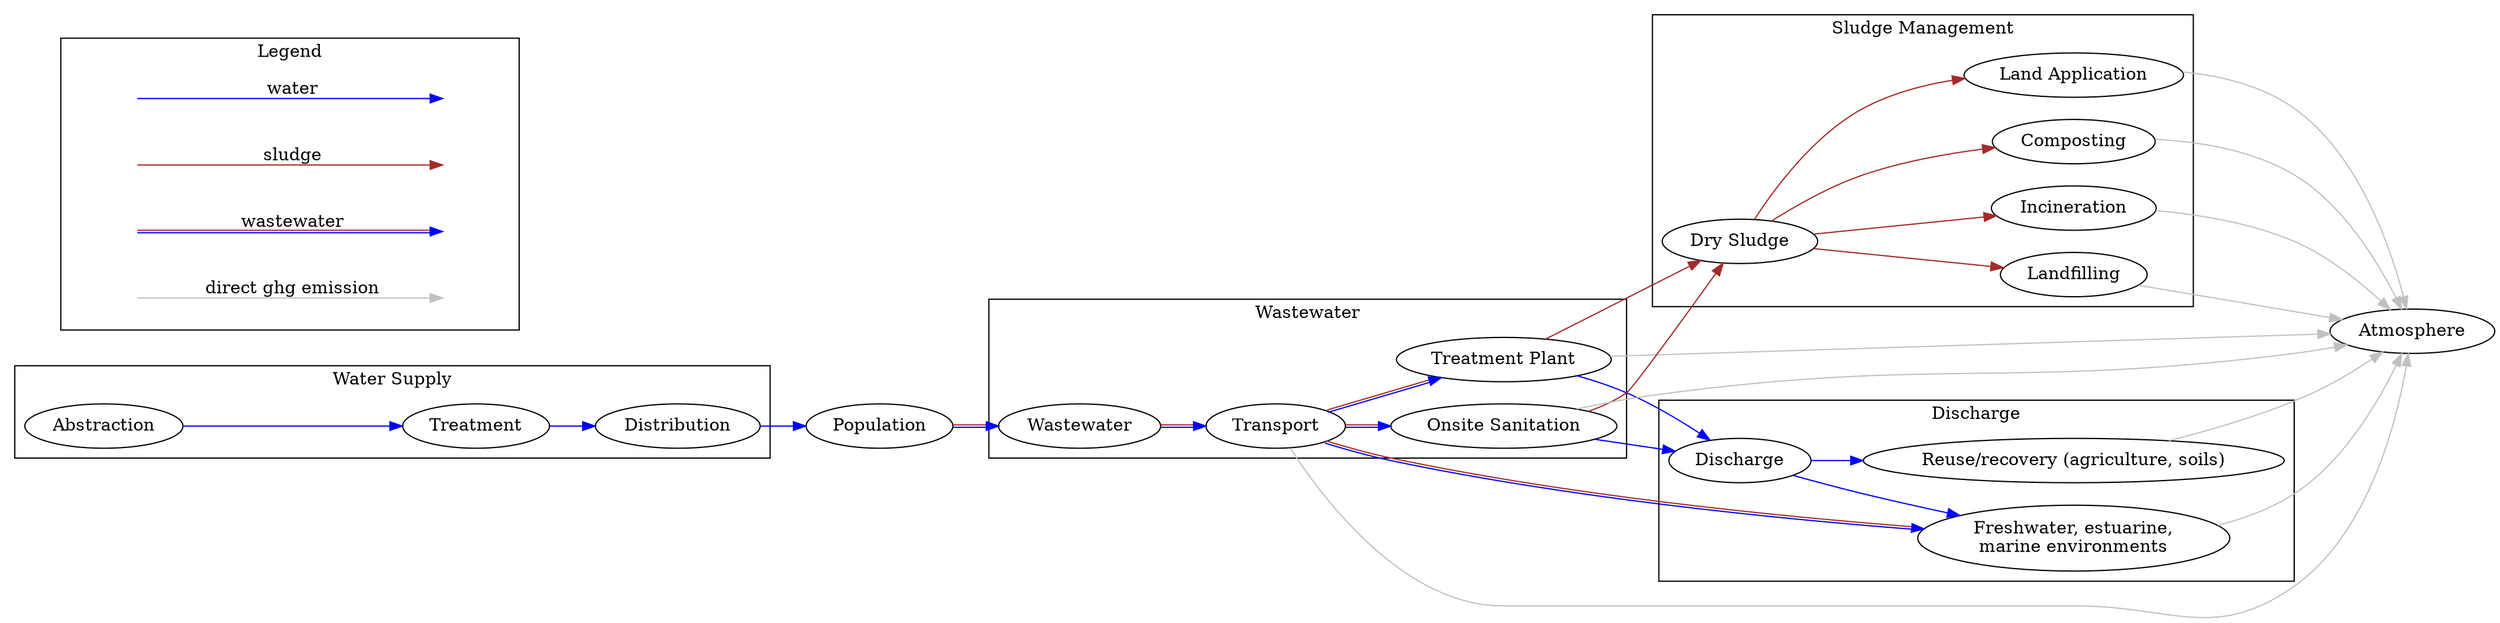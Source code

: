 digraph MyGraph {
  rankdir="LR";

  wsa [label="Abstraction"]
  wst [label="Treatment"]
  wsd [label="Distribution"]
  pop [label="Population"]
  ww  [label="Wastewater"]
  tra [label="Transport"]

  wwt [label="Treatment Plant"]
  ons [label="Onsite Sanitation"]

  dis [label="Discharge"]
  riv [label="Freshwater, estuarine,\nmarine environments"]
  reu [label="Reuse/recovery (agriculture, soils)"]
  slu [label="Dry Sludge"]
  inc [label="Incineration"]
  laf [label="Landfilling"]
  lap [label="Land Application"]
  com [label="Composting"]

  subgraph cluster_ws {
    label="Water Supply"
    wsa -> wst -> wsd [color="blue"]
  }

  wsd -> pop [color="blue"]
  pop -> ww  [color="blue:brown"]

  subgraph cluster_ww{
    label="Wastewater"
    ww  -> tra [color="blue:brown"]
    tra -> {wwt ons} [color="blue:brown"]
  }

  subgraph cluster_dis {
    label="Discharge"
    tra -> riv [color="blue:brown"]
    ons -> dis [color="blue"]
    wwt -> dis [color="blue"]
    dis -> riv [color="blue"]
    dis -> reu [color="blue"]
  }

  subgraph cluster_sm{
    label="Sludge Management"
    {ons wwt} -> slu               [color="brown"]
    slu       -> {inc laf lap com} [color="brown"]
  }

  subgraph cluster_legend {
    rankdi="LR"
    label="Legend"
    legend_a[label="",shape="none"]
    legend_b[label="",shape="none"]
    legend_c[label="",shape="none"]
    legend_d[label="",shape="none"]
    legend_e[label="",shape="none"]
    legend_f[label="",shape="none"]
    legend_g[label="",shape="none"]
    legend_h[label="",shape="none"]
    legend_a -> legend_b [color="blue",       label="water"]
    legend_c -> legend_d [color="brown",      label="sludge"]
    legend_e -> legend_f [color="blue:brown", label="wastewater"]
    legend_g -> legend_h [color="grey",       label="direct ghg emission"]
  }

  {tra wwt ons riv reu inc laf lap com} -> Atmosphere [color="grey"]
}
